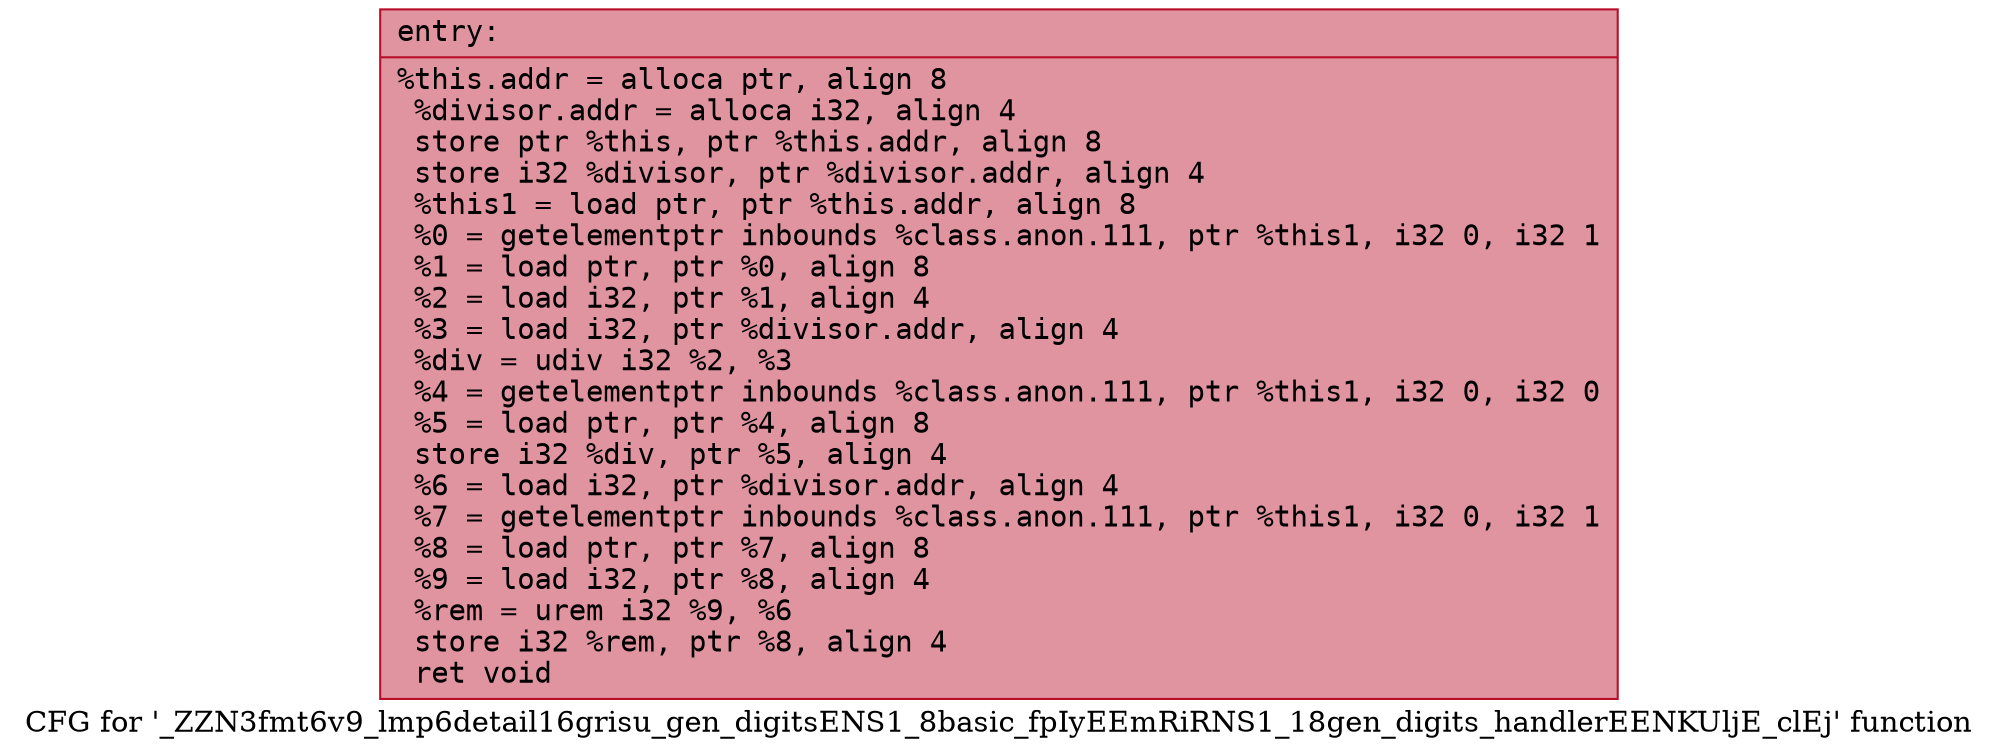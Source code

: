 digraph "CFG for '_ZZN3fmt6v9_lmp6detail16grisu_gen_digitsENS1_8basic_fpIyEEmRiRNS1_18gen_digits_handlerEENKUljE_clEj' function" {
	label="CFG for '_ZZN3fmt6v9_lmp6detail16grisu_gen_digitsENS1_8basic_fpIyEEmRiRNS1_18gen_digits_handlerEENKUljE_clEj' function";

	Node0x556bfec288c0 [shape=record,color="#b70d28ff", style=filled, fillcolor="#b70d2870" fontname="Courier",label="{entry:\l|  %this.addr = alloca ptr, align 8\l  %divisor.addr = alloca i32, align 4\l  store ptr %this, ptr %this.addr, align 8\l  store i32 %divisor, ptr %divisor.addr, align 4\l  %this1 = load ptr, ptr %this.addr, align 8\l  %0 = getelementptr inbounds %class.anon.111, ptr %this1, i32 0, i32 1\l  %1 = load ptr, ptr %0, align 8\l  %2 = load i32, ptr %1, align 4\l  %3 = load i32, ptr %divisor.addr, align 4\l  %div = udiv i32 %2, %3\l  %4 = getelementptr inbounds %class.anon.111, ptr %this1, i32 0, i32 0\l  %5 = load ptr, ptr %4, align 8\l  store i32 %div, ptr %5, align 4\l  %6 = load i32, ptr %divisor.addr, align 4\l  %7 = getelementptr inbounds %class.anon.111, ptr %this1, i32 0, i32 1\l  %8 = load ptr, ptr %7, align 8\l  %9 = load i32, ptr %8, align 4\l  %rem = urem i32 %9, %6\l  store i32 %rem, ptr %8, align 4\l  ret void\l}"];
}
